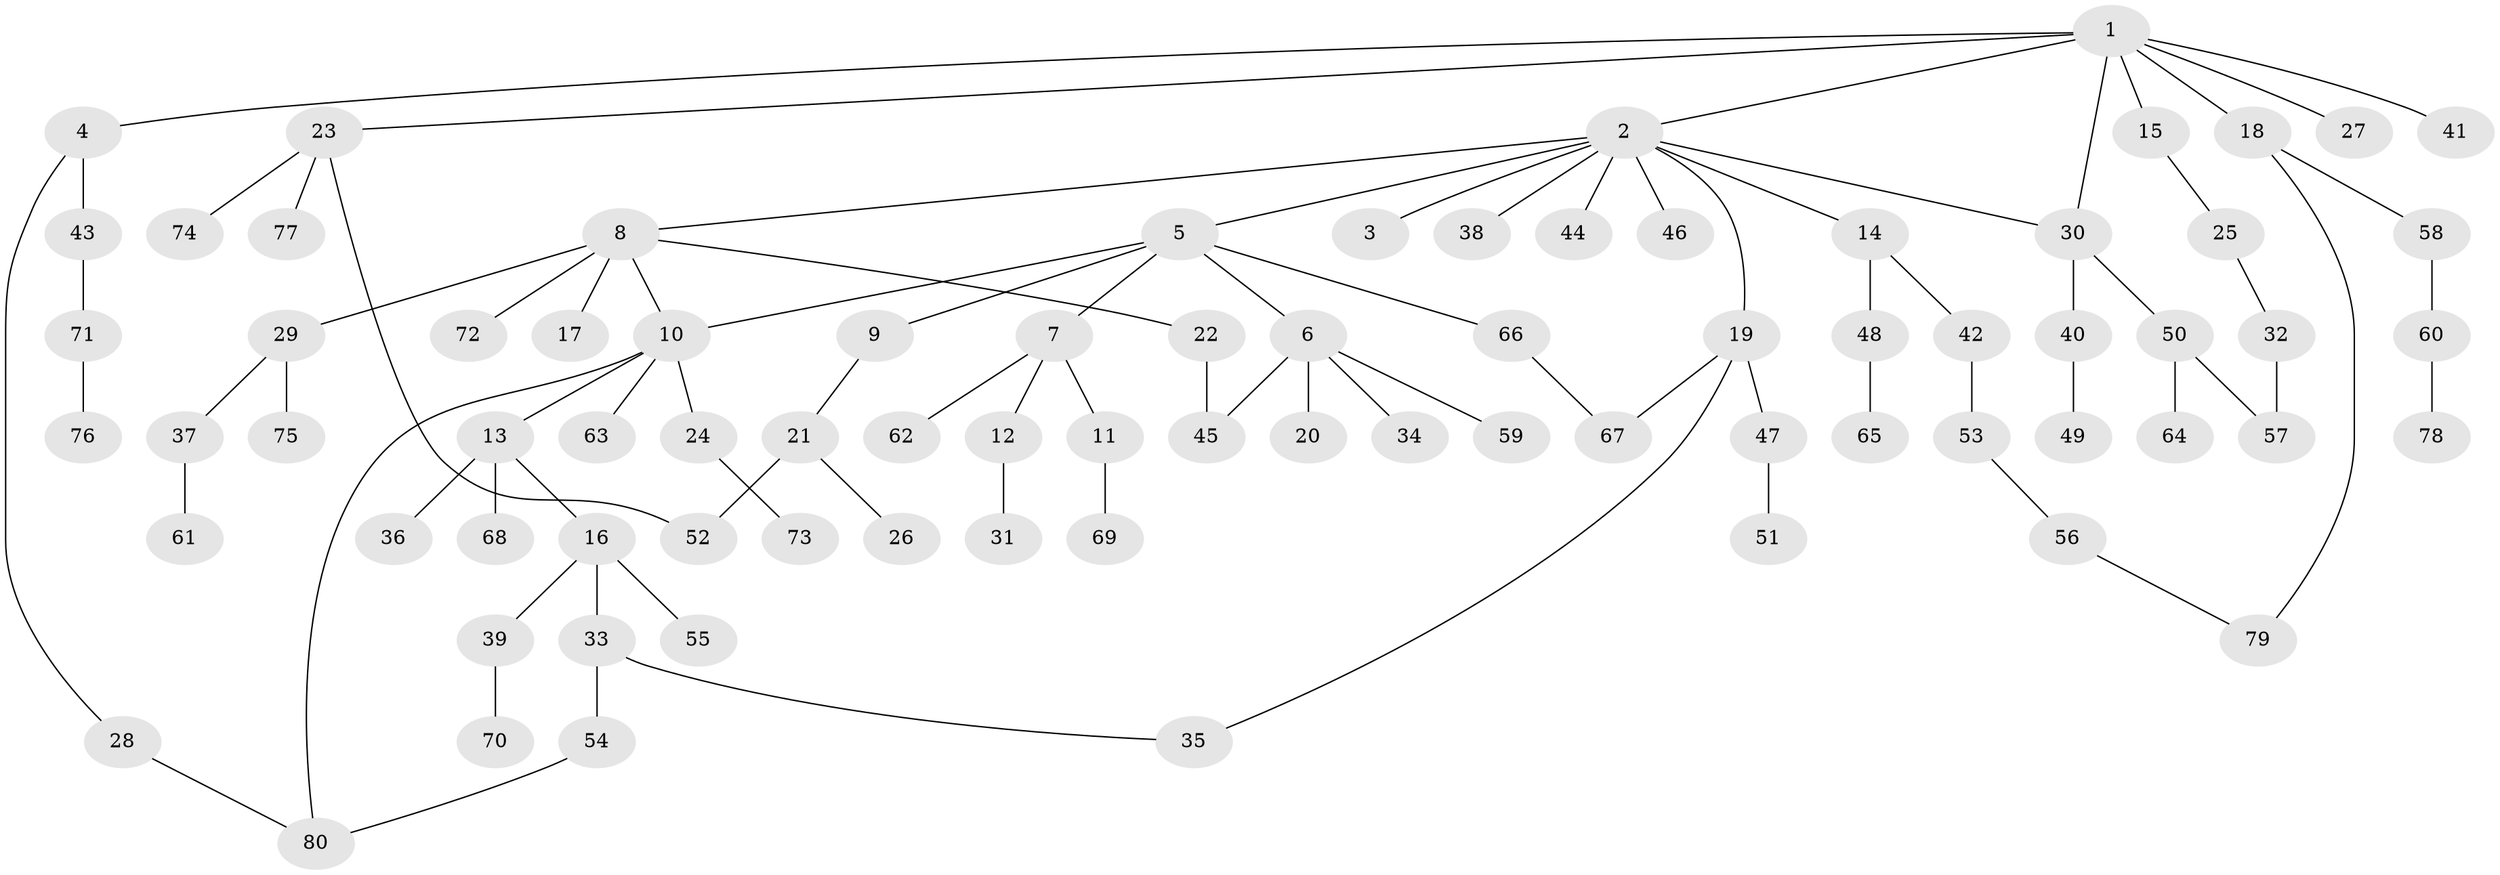 // Generated by graph-tools (version 1.1) at 2025/34/03/09/25 02:34:21]
// undirected, 80 vertices, 89 edges
graph export_dot {
graph [start="1"]
  node [color=gray90,style=filled];
  1;
  2;
  3;
  4;
  5;
  6;
  7;
  8;
  9;
  10;
  11;
  12;
  13;
  14;
  15;
  16;
  17;
  18;
  19;
  20;
  21;
  22;
  23;
  24;
  25;
  26;
  27;
  28;
  29;
  30;
  31;
  32;
  33;
  34;
  35;
  36;
  37;
  38;
  39;
  40;
  41;
  42;
  43;
  44;
  45;
  46;
  47;
  48;
  49;
  50;
  51;
  52;
  53;
  54;
  55;
  56;
  57;
  58;
  59;
  60;
  61;
  62;
  63;
  64;
  65;
  66;
  67;
  68;
  69;
  70;
  71;
  72;
  73;
  74;
  75;
  76;
  77;
  78;
  79;
  80;
  1 -- 2;
  1 -- 4;
  1 -- 15;
  1 -- 18;
  1 -- 23;
  1 -- 27;
  1 -- 30;
  1 -- 41;
  2 -- 3;
  2 -- 5;
  2 -- 8;
  2 -- 14;
  2 -- 19;
  2 -- 38;
  2 -- 44;
  2 -- 46;
  2 -- 30;
  4 -- 28;
  4 -- 43;
  5 -- 6;
  5 -- 7;
  5 -- 9;
  5 -- 66;
  5 -- 10;
  6 -- 20;
  6 -- 34;
  6 -- 59;
  6 -- 45;
  7 -- 11;
  7 -- 12;
  7 -- 62;
  8 -- 10;
  8 -- 17;
  8 -- 22;
  8 -- 29;
  8 -- 72;
  9 -- 21;
  10 -- 13;
  10 -- 24;
  10 -- 63;
  10 -- 80;
  11 -- 69;
  12 -- 31;
  13 -- 16;
  13 -- 36;
  13 -- 68;
  14 -- 42;
  14 -- 48;
  15 -- 25;
  16 -- 33;
  16 -- 39;
  16 -- 55;
  18 -- 58;
  18 -- 79;
  19 -- 35;
  19 -- 47;
  19 -- 67;
  21 -- 26;
  21 -- 52;
  22 -- 45;
  23 -- 52;
  23 -- 74;
  23 -- 77;
  24 -- 73;
  25 -- 32;
  28 -- 80;
  29 -- 37;
  29 -- 75;
  30 -- 40;
  30 -- 50;
  32 -- 57;
  33 -- 54;
  33 -- 35;
  37 -- 61;
  39 -- 70;
  40 -- 49;
  42 -- 53;
  43 -- 71;
  47 -- 51;
  48 -- 65;
  50 -- 57;
  50 -- 64;
  53 -- 56;
  54 -- 80;
  56 -- 79;
  58 -- 60;
  60 -- 78;
  66 -- 67;
  71 -- 76;
}
